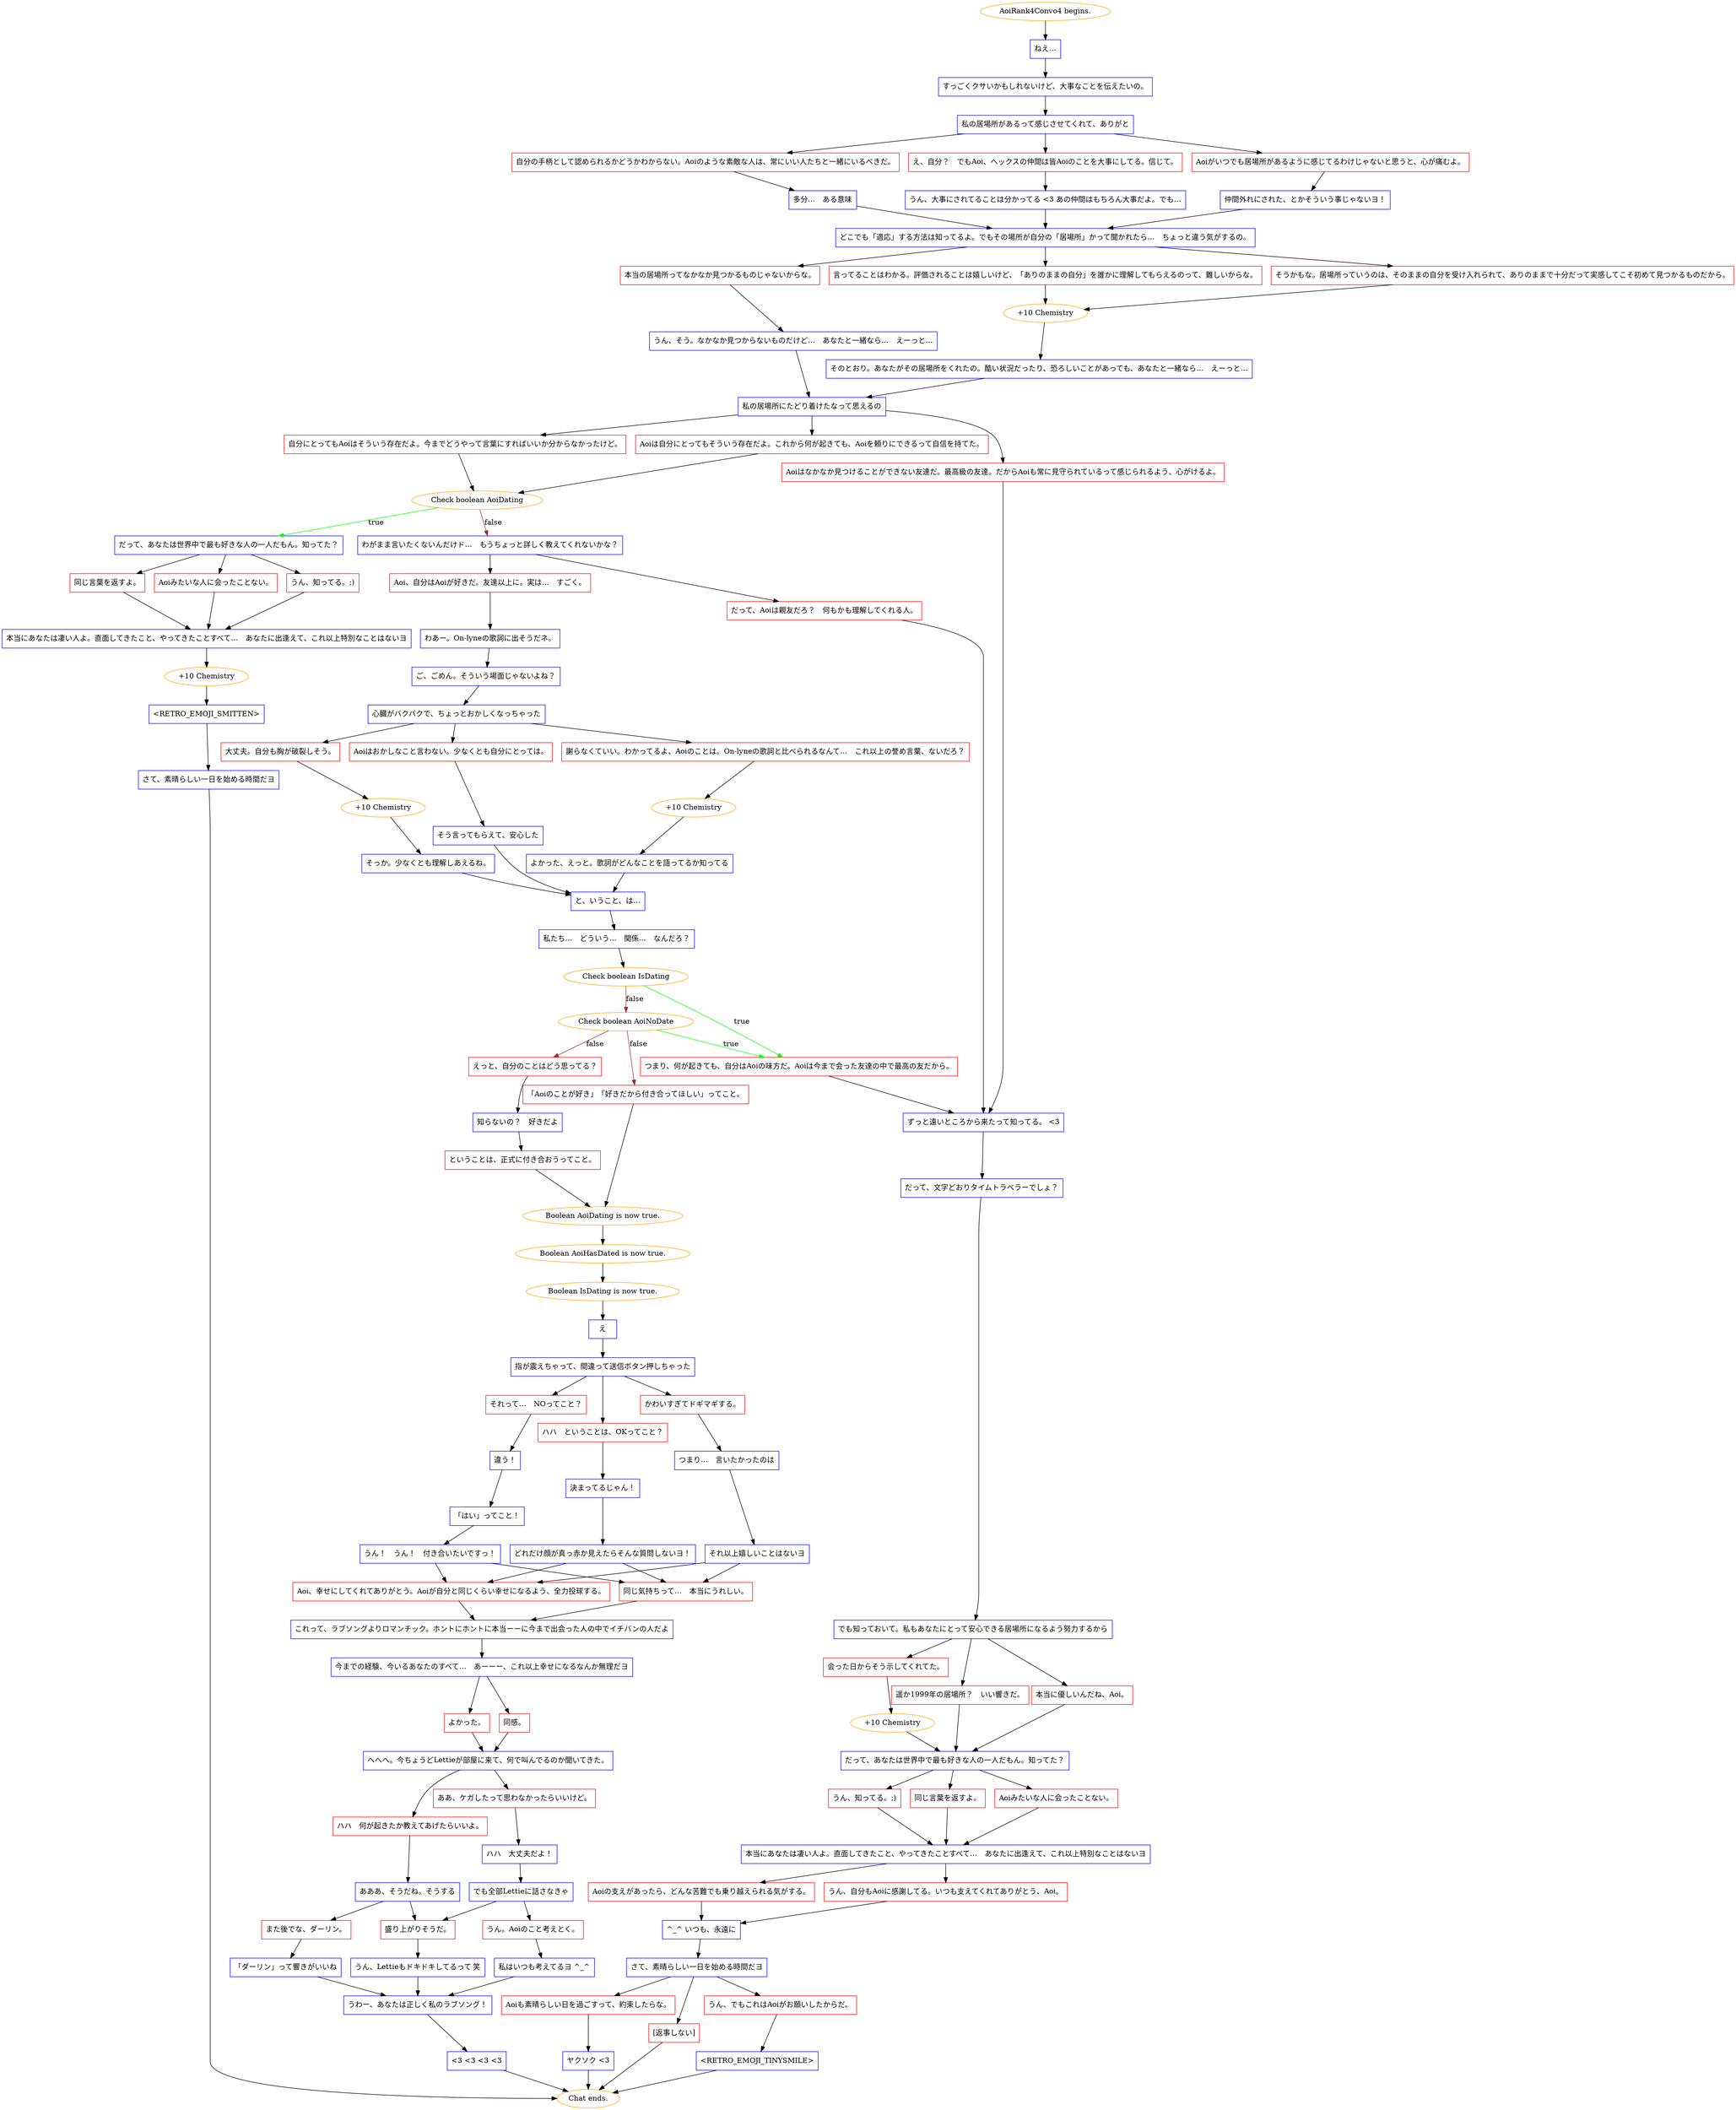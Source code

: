 digraph {
	"AoiRank4Convo4 begins." [color=orange];
		"AoiRank4Convo4 begins." -> j2567894701;
	j2567894701 [label="ねえ…",shape=box,color=blue];
		j2567894701 -> j3607419461;
	j3607419461 [label="すっごくクサいかもしれないけど、大事なことを伝えたいの。",shape=box,color=blue];
		j3607419461 -> j123915390;
	j123915390 [label="私の居場所があるって感じさせてくれて、ありがと",shape=box,color=blue];
		j123915390 -> j1262839371;
		j123915390 -> j3057440584;
		j123915390 -> j317620561;
	j1262839371 [label="自分の手柄として認められるかどうかわからない。Aoiのような素敵な人は、常にいい人たちと一緒にいるべきだ。",shape=box,color=red];
		j1262839371 -> j1575125230;
	j3057440584 [label="え、自分？　でもAoi、ヘックスの仲間は皆Aoiのことを大事にしてる。信じて。",shape=box,color=red];
		j3057440584 -> j2129709998;
	j317620561 [label="Aoiがいつでも居場所があるように感じてるわけじゃないと思うと、心が痛むよ。",shape=box,color=red];
		j317620561 -> j4088328404;
	j1575125230 [label="多分…　ある意味",shape=box,color=blue];
		j1575125230 -> j1716342399;
	j2129709998 [label="うん、大事にされてることは分かってる <3 あの仲間はもちろん大事だよ。でも…",shape=box,color=blue];
		j2129709998 -> j1716342399;
	j4088328404 [label="仲間外れにされた、とかそういう事じゃないヨ！",shape=box,color=blue];
		j4088328404 -> j1716342399;
	j1716342399 [label="どこでも「適応」する方法は知ってるよ。でもその場所が自分の「居場所」かって聞かれたら…　ちょっと違う気がするの。",shape=box,color=blue];
		j1716342399 -> j2696352152;
		j1716342399 -> j3197323018;
		j1716342399 -> j1824600639;
	j2696352152 [label="言ってることはわかる。評価されることは嬉しいけど、「ありのままの自分」を誰かに理解してもらえるのって、難しいからな。",shape=box,color=red];
		j2696352152 -> j773764852;
	j3197323018 [label="そうかもな。居場所っていうのは、そのままの自分を受け入れられて、ありのままで十分だって実感してこそ初めて見つかるものだから。",shape=box,color=red];
		j3197323018 -> j773764852;
	j1824600639 [label="本当の居場所ってなかなか見つかるものじゃないからな。",shape=box,color=red];
		j1824600639 -> j2734836605;
	j773764852 [label="+10 Chemistry",color=orange];
		j773764852 -> j1103240502;
	j2734836605 [label="うん、そう。なかなか見つからないものだけど…　あなたと一緒なら…　えーっと…",shape=box,color=blue];
		j2734836605 -> j189424201;
	j1103240502 [label="そのとおり。あなたがその居場所をくれたの。酷い状況だったり、恐ろしいことがあっても、あなたと一緒なら…　えーっと…",shape=box,color=blue];
		j1103240502 -> j189424201;
	j189424201 [label="私の居場所にたどり着けたなって思えるの",shape=box,color=blue];
		j189424201 -> j3017340521;
		j189424201 -> j2981923954;
		j189424201 -> j97388313;
	j3017340521 [label="自分にとってもAoiはそういう存在だよ。今までどうやって言葉にすればいいか分からなかったけど。",shape=box,color=red];
		j3017340521 -> j3623430327;
	j2981923954 [label="Aoiは自分にとってもそういう存在だよ。これから何が起きても、Aoiを頼りにできるって自信を持てた。",shape=box,color=red];
		j2981923954 -> j3623430327;
	j97388313 [label="Aoiはなかなか見つけることができない友達だ。最高級の友達。だからAoiも常に見守られているって感じられるよう、心がけるよ。",shape=box,color=red];
		j97388313 -> j793587105;
	j3623430327 [label="Check boolean AoiDating",color=orange];
		j3623430327 -> j1969023521 [label=true,color=green];
		j3623430327 -> j2621626734 [label=false,color=brown];
	j793587105 [label="ずっと遠いところから来たって知ってる。 <3",shape=box,color=blue];
		j793587105 -> j3344951196;
	j1969023521 [label="だって、あなたは世界中で最も好きな人の一人だもん。知ってた？",shape=box,color=blue];
		j1969023521 -> j249829434;
		j1969023521 -> j3029437294;
		j1969023521 -> j4230158704;
	j2621626734 [label="わがまま言いたくないんだけド…　もうちょっと詳しく教えてくれないかな？",shape=box,color=blue];
		j2621626734 -> j1336251156;
		j2621626734 -> j3948354428;
	j3344951196 [label="だって、文字どおりタイムトラベラーでしょ？",shape=box,color=blue];
		j3344951196 -> j3837878028;
	j249829434 [label="同じ言葉を返すよ。",shape=box,color=red];
		j249829434 -> j1159641412;
	j3029437294 [label="Aoiみたいな人に会ったことない。",shape=box,color=red];
		j3029437294 -> j1159641412;
	j4230158704 [label="うん、知ってる。;)",shape=box,color=red];
		j4230158704 -> j1159641412;
	j1336251156 [label="Aoi、自分はAoiが好きだ。友達以上に。実は…　すごく。",shape=box,color=red];
		j1336251156 -> j35216895;
	j3948354428 [label="だって、Aoiは親友だろ？　何もかも理解してくれる人。",shape=box,color=red];
		j3948354428 -> j793587105;
	j3837878028 [label="でも知っておいて。私もあなたにとって安心できる居場所になるよう努力するから",shape=box,color=blue];
		j3837878028 -> j161010865;
		j3837878028 -> j3445453622;
		j3837878028 -> j1745326520;
	j1159641412 [label="本当にあなたは凄い人よ。直面してきたこと、やってきたことすべて…　あなたに出逢えて、これ以上特別なことはないヨ",shape=box,color=blue];
		j1159641412 -> j2524085214;
	j35216895 [label="わあー。On-lyneの歌詞に出そうだネ。",shape=box,color=blue];
		j35216895 -> j2865220725;
	j161010865 [label="会った日からそう示してくれてた。",shape=box,color=red];
		j161010865 -> j686901225;
	j3445453622 [label="遥か1999年の居場所？　いい響きだ。",shape=box,color=red];
		j3445453622 -> j683256530;
	j1745326520 [label="本当に優しいんだね、Aoi。",shape=box,color=red];
		j1745326520 -> j683256530;
	j2524085214 [label="+10 Chemistry",color=orange];
		j2524085214 -> j3651612726;
	j2865220725 [label="ご、ごめん。そういう場面じゃないよね？",shape=box,color=blue];
		j2865220725 -> j403640503;
	j686901225 [label="+10 Chemistry",color=orange];
		j686901225 -> j683256530;
	j683256530 [label="だって、あなたは世界中で最も好きな人の一人だもん。知ってた？",shape=box,color=blue];
		j683256530 -> j2712210096;
		j683256530 -> j2110575724;
		j683256530 -> j2186689385;
	j3651612726 [label="<RETRO_EMOJI_SMITTEN>",shape=box,color=blue];
		j3651612726 -> j4059700317;
	j403640503 [label="心臓がバクバクで、ちょっとおかしくなっちゃった",shape=box,color=blue];
		j403640503 -> j3547145583;
		j403640503 -> j2597293221;
		j403640503 -> j908403070;
	j2712210096 [label="同じ言葉を返すよ。",shape=box,color=red];
		j2712210096 -> j4171085103;
	j2110575724 [label="Aoiみたいな人に会ったことない。",shape=box,color=red];
		j2110575724 -> j4171085103;
	j2186689385 [label="うん、知ってる。;)",shape=box,color=red];
		j2186689385 -> j4171085103;
	j4059700317 [label="さて、素晴らしい一日を始める時間だヨ",shape=box,color=blue];
		j4059700317 -> "Chat ends.";
	j3547145583 [label="謝らなくていい。わかってるよ、Aoiのことは。On-lyneの歌詞と比べられるなんて…　これ以上の誉め言葉、ないだろ？",shape=box,color=red];
		j3547145583 -> j3488164125;
	j2597293221 [label="大丈夫。自分も胸が破裂しそう。",shape=box,color=red];
		j2597293221 -> j1343645447;
	j908403070 [label="Aoiはおかしなこと言わない。少なくとも自分にとっては。",shape=box,color=red];
		j908403070 -> j324370835;
	j4171085103 [label="本当にあなたは凄い人よ。直面してきたこと、やってきたことすべて…　あなたに出逢えて、これ以上特別なことはないヨ",shape=box,color=blue];
		j4171085103 -> j4229525126;
		j4171085103 -> j717719191;
	"Chat ends." [color=orange];
	j3488164125 [label="+10 Chemistry",color=orange];
		j3488164125 -> j3198521440;
	j1343645447 [label="+10 Chemistry",color=orange];
		j1343645447 -> j3245681174;
	j324370835 [label="そう言ってもらえて、安心した",shape=box,color=blue];
		j324370835 -> j64950914;
	j4229525126 [label="Aoiの支えがあったら、どんな苦難でも乗り越えられる気がする。",shape=box,color=red];
		j4229525126 -> j3081717528;
	j717719191 [label="うん、自分もAoiに感謝してる。いつも支えてくれてありがとう、Aoi。",shape=box,color=red];
		j717719191 -> j3081717528;
	j3198521440 [label="よかった、えっと。歌詞がどんなことを語ってるか知ってる",shape=box,color=blue];
		j3198521440 -> j64950914;
	j3245681174 [label="そっか。少なくとも理解しあえるね。",shape=box,color=blue];
		j3245681174 -> j64950914;
	j64950914 [label="と、いうこと、は…",shape=box,color=blue];
		j64950914 -> j1843700218;
	j3081717528 [label="^_^ いつも、永遠に",shape=box,color=blue];
		j3081717528 -> j1071988914;
	j1843700218 [label="私たち…　どういう…　関係…　なんだろ？",shape=box,color=blue];
		j1843700218 -> j1568675080;
	j1071988914 [label="さて、素晴らしい一日を始める時間だヨ",shape=box,color=blue];
		j1071988914 -> j4118313809;
		j1071988914 -> j3815938315;
		j1071988914 -> j1196891432;
	j1568675080 [label="Check boolean IsDating",color=orange];
		j1568675080 -> j1278857615 [label=true,color=green];
		j1568675080 -> j1069024573 [label=false,color=brown];
	j4118313809 [label="うん、でもこれはAoiがお願いしたからだ。",shape=box,color=red];
		j4118313809 -> j3029731251;
	j3815938315 [label="Aoiも素晴らしい日を過ごすって、約束したらな。",shape=box,color=red];
		j3815938315 -> j1329120386;
	j1196891432 [label="[返事しない]",shape=box,color=red];
		j1196891432 -> "Chat ends.";
	j1278857615 [label="つまり、何が起きても、自分はAoiの味方だ。Aoiは今まで会った友達の中で最高の友だから。",shape=box,color=red];
		j1278857615 -> j793587105;
	j1069024573 [label="Check boolean AoiNoDate",color=orange];
		j1069024573 -> j1278857615 [label=true,color=green];
		j1069024573 -> j1324747454 [label=false,color=brown];
		j1069024573 -> j1871913283 [label=false,color=brown];
	j3029731251 [label="<RETRO_EMOJI_TINYSMILE>",shape=box,color=blue];
		j3029731251 -> "Chat ends.";
	j1329120386 [label="ヤクソク <3",shape=box,color=blue];
		j1329120386 -> "Chat ends.";
	j1324747454 [label="「Aoiのことが好き」「好きだから付き合ってほしい」ってこと。",shape=box,color=red];
		j1324747454 -> j3189244337;
	j1871913283 [label="えっと、自分のことはどう思ってる？",shape=box,color=red];
		j1871913283 -> j2030041896;
	j3189244337 [label="Boolean AoiDating is now true.",color=orange];
		j3189244337 -> j1268489309;
	j2030041896 [label="知らないの？　好きだよ",shape=box,color=blue];
		j2030041896 -> j2340258198;
	j1268489309 [label="Boolean AoiHasDated is now true.",color=orange];
		j1268489309 -> j38607360;
	j2340258198 [label="ということは、正式に付き合おうってこと。",shape=box,color=red];
		j2340258198 -> j3189244337;
	j38607360 [label="Boolean IsDating is now true.",color=orange];
		j38607360 -> j3324888858;
	j3324888858 [label="え",shape=box,color=blue];
		j3324888858 -> j336882002;
	j336882002 [label="指が震えちゃって、間違って送信ボタン押しちゃった",shape=box,color=blue];
		j336882002 -> j3108205570;
		j336882002 -> j1600290523;
		j336882002 -> j2949329038;
	j3108205570 [label="ハハ　ということは、OKってこと？",shape=box,color=red];
		j3108205570 -> j2028293995;
	j1600290523 [label="かわいすぎてドギマギする。",shape=box,color=red];
		j1600290523 -> j3584397447;
	j2949329038 [label="それって…　NOってこと？",shape=box,color=red];
		j2949329038 -> j952024893;
	j2028293995 [label="決まってるじゃん！",shape=box,color=blue];
		j2028293995 -> j2117789486;
	j3584397447 [label="つまり…　言いたかったのは",shape=box,color=blue];
		j3584397447 -> j61850474;
	j952024893 [label="違う！",shape=box,color=blue];
		j952024893 -> j3029148150;
	j2117789486 [label="どれだけ顔が真っ赤か見えたらそんな質問しないヨ！",shape=box,color=blue];
		j2117789486 -> j283326365;
		j2117789486 -> j1368900167;
	j61850474 [label="それ以上嬉しいことはないヨ",shape=box,color=blue];
		j61850474 -> j283326365;
		j61850474 -> j1368900167;
	j3029148150 [label="「はい」ってこと！",shape=box,color=blue];
		j3029148150 -> j206806574;
	j283326365 [label="同じ気持ちって…　本当にうれしい。",shape=box,color=red];
		j283326365 -> j825801608;
	j1368900167 [label="Aoi、幸せにしてくれてありがとう。Aoiが自分と同じくらい幸せになるよう、全力投球する。",shape=box,color=red];
		j1368900167 -> j825801608;
	j206806574 [label="うん！　うん！　付き合いたいですっ！",shape=box,color=blue];
		j206806574 -> j283326365;
		j206806574 -> j1368900167;
	j825801608 [label="これって、ラブソングよりロマンチック。ホントにホントに本当ーーに今まで出会った人の中でイチバンの人だよ",shape=box,color=blue];
		j825801608 -> j732035167;
	j732035167 [label="今までの経験、今いるあなたのすべて…　あーーー、これ以上幸せになるなんか無理だヨ",shape=box,color=blue];
		j732035167 -> j1086255796;
		j732035167 -> j2430223658;
	j1086255796 [label="よかった。",shape=box,color=red];
		j1086255796 -> j142783954;
	j2430223658 [label="同感。",shape=box,color=red];
		j2430223658 -> j142783954;
	j142783954 [label="へへへ。今ちょうどLettieが部屋に来て、何で叫んでるのか聞いてきた。",shape=box,color=blue];
		j142783954 -> j1955518740;
		j142783954 -> j3887447115;
	j1955518740 [label="ああ、ケガしたって思わなかったらいいけど。",shape=box,color=red];
		j1955518740 -> j1900654307;
	j3887447115 [label="ハハ　何が起きたか教えてあげたらいいよ。",shape=box,color=red];
		j3887447115 -> j1995535713;
	j1900654307 [label="ハハ　大丈夫だよ！",shape=box,color=blue];
		j1900654307 -> j560112716;
	j1995535713 [label="あああ、そうだね。そうする",shape=box,color=blue];
		j1995535713 -> j3628341637;
		j1995535713 -> j2473828241;
	j560112716 [label="でも全部Lettieに話さなきゃ",shape=box,color=blue];
		j560112716 -> j3628341637;
		j560112716 -> j560649282;
	j3628341637 [label="盛り上がりそうだ。",shape=box,color=red];
		j3628341637 -> j440062644;
	j2473828241 [label="また後でな、ダーリン。",shape=box,color=red];
		j2473828241 -> j345851118;
	j560649282 [label="うん。Aoiのこと考えとく。",shape=box,color=red];
		j560649282 -> j684164555;
	j440062644 [label="うん、Lettieもドキドキしてるって 笑",shape=box,color=blue];
		j440062644 -> j219697836;
	j345851118 [label="「ダーリン」って響きがいいね",shape=box,color=blue];
		j345851118 -> j219697836;
	j684164555 [label="私はいつも考えてるヨ ^_^",shape=box,color=blue];
		j684164555 -> j219697836;
	j219697836 [label="うわー、あなたは正しく私のラブソング！",shape=box,color=blue];
		j219697836 -> j2074037111;
	j2074037111 [label="<3 <3 <3 <3",shape=box,color=blue];
		j2074037111 -> "Chat ends.";
}